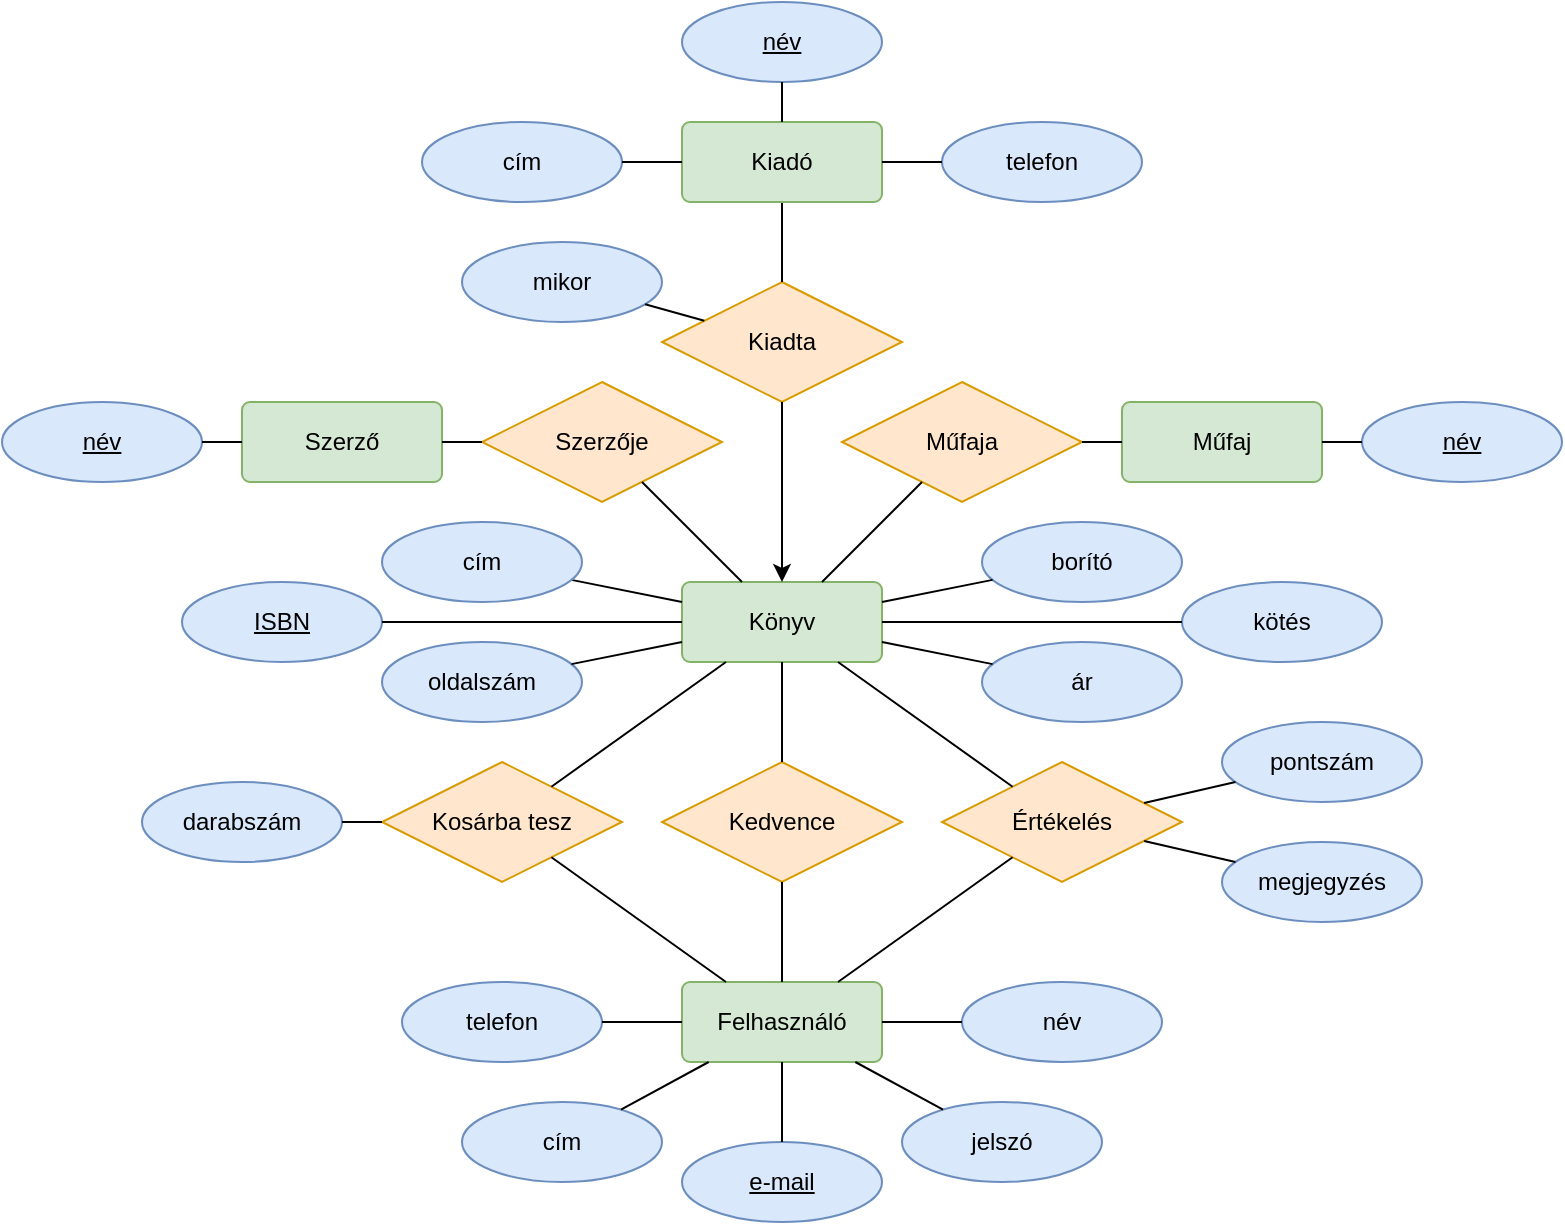 <mxfile version="21.0.2" type="device"><diagram name="Page-1" id="EUD1RMVGT54ZpeCcG9pt"><mxGraphModel dx="1095" dy="646" grid="1" gridSize="10" guides="1" tooltips="1" connect="1" arrows="1" fold="1" page="1" pageScale="1" pageWidth="850" pageHeight="1100" math="0" shadow="0"><root><mxCell id="0"/><mxCell id="1" parent="0"/><mxCell id="yTkqXm3WGxw-AF45YhVV-14" value="Könyv" style="rounded=1;arcSize=10;whiteSpace=wrap;html=1;align=center;fillColor=#d5e8d4;strokeColor=#82b366;" vertex="1" parent="1"><mxGeometry x="390" y="320" width="100" height="40" as="geometry"/></mxCell><mxCell id="yTkqXm3WGxw-AF45YhVV-17" value="Felhasználó" style="rounded=1;arcSize=10;whiteSpace=wrap;html=1;align=center;fillColor=#d5e8d4;strokeColor=#82b366;" vertex="1" parent="1"><mxGeometry x="390" y="520" width="100" height="40" as="geometry"/></mxCell><mxCell id="yTkqXm3WGxw-AF45YhVV-24" value="Kosárba tesz" style="shape=rhombus;perimeter=rhombusPerimeter;whiteSpace=wrap;html=1;align=center;fillColor=#ffe6cc;strokeColor=#d79b00;" vertex="1" parent="1"><mxGeometry x="240" y="410" width="120" height="60" as="geometry"/></mxCell><mxCell id="yTkqXm3WGxw-AF45YhVV-28" value="" style="endArrow=none;html=1;rounded=0;" edge="1" parent="1" source="yTkqXm3WGxw-AF45YhVV-17" target="yTkqXm3WGxw-AF45YhVV-24"><mxGeometry relative="1" as="geometry"><mxPoint x="390" y="510" as="sourcePoint"/><mxPoint x="550" y="510" as="targetPoint"/></mxGeometry></mxCell><mxCell id="yTkqXm3WGxw-AF45YhVV-29" value="" style="endArrow=none;html=1;rounded=0;" edge="1" parent="1" source="yTkqXm3WGxw-AF45YhVV-24" target="yTkqXm3WGxw-AF45YhVV-14"><mxGeometry relative="1" as="geometry"><mxPoint x="530" y="530" as="sourcePoint"/><mxPoint x="530" y="450" as="targetPoint"/></mxGeometry></mxCell><mxCell id="yTkqXm3WGxw-AF45YhVV-30" value="e-mail" style="ellipse;whiteSpace=wrap;html=1;align=center;fontStyle=4;fillColor=#dae8fc;strokeColor=#6c8ebf;" vertex="1" parent="1"><mxGeometry x="390" y="600" width="100" height="40" as="geometry"/></mxCell><mxCell id="yTkqXm3WGxw-AF45YhVV-31" value="telefon" style="ellipse;whiteSpace=wrap;html=1;align=center;fillColor=#dae8fc;strokeColor=#6c8ebf;" vertex="1" parent="1"><mxGeometry x="250" y="520" width="100" height="40" as="geometry"/></mxCell><mxCell id="yTkqXm3WGxw-AF45YhVV-34" value="név&lt;br&gt;" style="ellipse;whiteSpace=wrap;html=1;align=center;fillColor=#dae8fc;strokeColor=#6c8ebf;" vertex="1" parent="1"><mxGeometry x="530" y="520" width="100" height="40" as="geometry"/></mxCell><mxCell id="yTkqXm3WGxw-AF45YhVV-37" value="cím" style="ellipse;whiteSpace=wrap;html=1;align=center;fillColor=#dae8fc;strokeColor=#6c8ebf;" vertex="1" parent="1"><mxGeometry x="280" y="580" width="100" height="40" as="geometry"/></mxCell><mxCell id="yTkqXm3WGxw-AF45YhVV-38" value="jelszó" style="ellipse;whiteSpace=wrap;html=1;align=center;fillColor=#dae8fc;strokeColor=#6c8ebf;" vertex="1" parent="1"><mxGeometry x="500" y="580" width="100" height="40" as="geometry"/></mxCell><mxCell id="yTkqXm3WGxw-AF45YhVV-44" value="" style="endArrow=none;html=1;rounded=0;" edge="1" parent="1" source="yTkqXm3WGxw-AF45YhVV-31" target="yTkqXm3WGxw-AF45YhVV-17"><mxGeometry relative="1" as="geometry"><mxPoint x="230" y="450" as="sourcePoint"/><mxPoint x="390" y="450" as="targetPoint"/></mxGeometry></mxCell><mxCell id="yTkqXm3WGxw-AF45YhVV-45" value="" style="endArrow=none;html=1;rounded=0;" edge="1" parent="1" source="yTkqXm3WGxw-AF45YhVV-37" target="yTkqXm3WGxw-AF45YhVV-17"><mxGeometry relative="1" as="geometry"><mxPoint x="350" y="559.52" as="sourcePoint"/><mxPoint x="390" y="559.52" as="targetPoint"/></mxGeometry></mxCell><mxCell id="yTkqXm3WGxw-AF45YhVV-46" value="" style="endArrow=none;html=1;rounded=0;" edge="1" parent="1" source="yTkqXm3WGxw-AF45YhVV-34" target="yTkqXm3WGxw-AF45YhVV-17"><mxGeometry relative="1" as="geometry"><mxPoint x="390" y="600" as="sourcePoint"/><mxPoint x="433" y="576" as="targetPoint"/></mxGeometry></mxCell><mxCell id="yTkqXm3WGxw-AF45YhVV-47" value="" style="endArrow=none;html=1;rounded=0;" edge="1" parent="1" source="yTkqXm3WGxw-AF45YhVV-38" target="yTkqXm3WGxw-AF45YhVV-17"><mxGeometry relative="1" as="geometry"><mxPoint x="380" y="604" as="sourcePoint"/><mxPoint x="423" y="580" as="targetPoint"/></mxGeometry></mxCell><mxCell id="yTkqXm3WGxw-AF45YhVV-49" value="" style="endArrow=none;html=1;rounded=0;" edge="1" parent="1" source="yTkqXm3WGxw-AF45YhVV-30" target="yTkqXm3WGxw-AF45YhVV-17"><mxGeometry relative="1" as="geometry"><mxPoint x="530" y="594" as="sourcePoint"/><mxPoint x="487" y="570" as="targetPoint"/></mxGeometry></mxCell><mxCell id="yTkqXm3WGxw-AF45YhVV-53" value="" style="endArrow=none;html=1;rounded=0;" edge="1" parent="1" source="yTkqXm3WGxw-AF45YhVV-91" target="yTkqXm3WGxw-AF45YhVV-14"><mxGeometry relative="1" as="geometry"><mxPoint x="334.721" y="318.944" as="sourcePoint"/><mxPoint x="370" y="350" as="targetPoint"/></mxGeometry></mxCell><mxCell id="yTkqXm3WGxw-AF45YhVV-54" value="borító" style="ellipse;whiteSpace=wrap;html=1;align=center;fillColor=#dae8fc;strokeColor=#6c8ebf;" vertex="1" parent="1"><mxGeometry x="540" y="290" width="100" height="40" as="geometry"/></mxCell><mxCell id="yTkqXm3WGxw-AF45YhVV-55" value="Szerző" style="rounded=1;arcSize=10;whiteSpace=wrap;html=1;align=center;fillColor=#d5e8d4;strokeColor=#82b366;" vertex="1" parent="1"><mxGeometry x="170" y="230" width="100" height="40" as="geometry"/></mxCell><mxCell id="yTkqXm3WGxw-AF45YhVV-56" value="darabszám" style="ellipse;whiteSpace=wrap;html=1;align=center;fillColor=#dae8fc;strokeColor=#6c8ebf;" vertex="1" parent="1"><mxGeometry x="120" y="420" width="100" height="40" as="geometry"/></mxCell><mxCell id="yTkqXm3WGxw-AF45YhVV-57" value="" style="endArrow=none;html=1;rounded=0;" edge="1" parent="1" source="yTkqXm3WGxw-AF45YhVV-56" target="yTkqXm3WGxw-AF45YhVV-24"><mxGeometry relative="1" as="geometry"><mxPoint x="330" y="380" as="sourcePoint"/><mxPoint x="370" y="380" as="targetPoint"/></mxGeometry></mxCell><mxCell id="yTkqXm3WGxw-AF45YhVV-60" value="" style="endArrow=none;html=1;rounded=0;" edge="1" parent="1" source="yTkqXm3WGxw-AF45YhVV-54" target="yTkqXm3WGxw-AF45YhVV-14"><mxGeometry relative="1" as="geometry"><mxPoint x="330" y="430" as="sourcePoint"/><mxPoint x="490" y="430" as="targetPoint"/></mxGeometry></mxCell><mxCell id="yTkqXm3WGxw-AF45YhVV-61" value="Szerzője" style="shape=rhombus;perimeter=rhombusPerimeter;whiteSpace=wrap;html=1;align=center;fillColor=#ffe6cc;strokeColor=#d79b00;" vertex="1" parent="1"><mxGeometry x="290" y="220" width="120" height="60" as="geometry"/></mxCell><mxCell id="yTkqXm3WGxw-AF45YhVV-66" value="" style="endArrow=none;html=1;rounded=0;" edge="1" parent="1" source="yTkqXm3WGxw-AF45YhVV-55" target="yTkqXm3WGxw-AF45YhVV-61"><mxGeometry relative="1" as="geometry"><mxPoint x="480" y="210" as="sourcePoint"/><mxPoint x="640" y="210" as="targetPoint"/></mxGeometry></mxCell><mxCell id="yTkqXm3WGxw-AF45YhVV-67" value="" style="endArrow=none;html=1;rounded=0;" edge="1" parent="1" source="yTkqXm3WGxw-AF45YhVV-61" target="yTkqXm3WGxw-AF45YhVV-14"><mxGeometry relative="1" as="geometry"><mxPoint x="530" y="260" as="sourcePoint"/><mxPoint x="530" y="290" as="targetPoint"/></mxGeometry></mxCell><mxCell id="yTkqXm3WGxw-AF45YhVV-69" value="név" style="ellipse;whiteSpace=wrap;html=1;align=center;fontStyle=4;fillColor=#dae8fc;strokeColor=#6c8ebf;" vertex="1" parent="1"><mxGeometry x="50" y="230" width="100" height="40" as="geometry"/></mxCell><mxCell id="yTkqXm3WGxw-AF45YhVV-71" value="Műfaja" style="shape=rhombus;perimeter=rhombusPerimeter;whiteSpace=wrap;html=1;align=center;fillColor=#ffe6cc;strokeColor=#d79b00;" vertex="1" parent="1"><mxGeometry x="470" y="220" width="120" height="60" as="geometry"/></mxCell><mxCell id="yTkqXm3WGxw-AF45YhVV-72" value="" style="endArrow=none;html=1;rounded=0;" edge="1" parent="1" source="yTkqXm3WGxw-AF45YhVV-55" target="yTkqXm3WGxw-AF45YhVV-69"><mxGeometry relative="1" as="geometry"><mxPoint x="480" y="270" as="sourcePoint"/><mxPoint x="480" y="320" as="targetPoint"/></mxGeometry></mxCell><mxCell id="yTkqXm3WGxw-AF45YhVV-73" value="" style="endArrow=none;html=1;rounded=0;" edge="1" parent="1" source="yTkqXm3WGxw-AF45YhVV-71" target="yTkqXm3WGxw-AF45YhVV-14"><mxGeometry relative="1" as="geometry"><mxPoint x="460" y="290" as="sourcePoint"/><mxPoint x="470" y="340" as="targetPoint"/></mxGeometry></mxCell><mxCell id="yTkqXm3WGxw-AF45YhVV-75" value="Műfaj" style="rounded=1;arcSize=10;whiteSpace=wrap;html=1;align=center;fillColor=#d5e8d4;strokeColor=#82b366;" vertex="1" parent="1"><mxGeometry x="610" y="230" width="100" height="40" as="geometry"/></mxCell><mxCell id="yTkqXm3WGxw-AF45YhVV-76" value="" style="endArrow=none;html=1;rounded=0;" edge="1" parent="1" source="yTkqXm3WGxw-AF45YhVV-75" target="yTkqXm3WGxw-AF45YhVV-71"><mxGeometry relative="1" as="geometry"><mxPoint x="670" y="379.71" as="sourcePoint"/><mxPoint x="640" y="379.71" as="targetPoint"/></mxGeometry></mxCell><mxCell id="yTkqXm3WGxw-AF45YhVV-77" value="név" style="ellipse;whiteSpace=wrap;html=1;align=center;fontStyle=4;fillColor=#dae8fc;strokeColor=#6c8ebf;" vertex="1" parent="1"><mxGeometry x="730" y="230" width="100" height="40" as="geometry"/></mxCell><mxCell id="yTkqXm3WGxw-AF45YhVV-78" value="" style="endArrow=none;html=1;rounded=0;" edge="1" parent="1" source="yTkqXm3WGxw-AF45YhVV-75" target="yTkqXm3WGxw-AF45YhVV-77"><mxGeometry relative="1" as="geometry"><mxPoint x="560" y="180" as="sourcePoint"/><mxPoint x="470" y="280" as="targetPoint"/></mxGeometry></mxCell><mxCell id="yTkqXm3WGxw-AF45YhVV-80" value="Kedvence" style="shape=rhombus;perimeter=rhombusPerimeter;whiteSpace=wrap;html=1;align=center;fillColor=#ffe6cc;strokeColor=#d79b00;" vertex="1" parent="1"><mxGeometry x="380" y="410" width="120" height="60" as="geometry"/></mxCell><mxCell id="yTkqXm3WGxw-AF45YhVV-81" value="" style="endArrow=none;html=1;rounded=0;" edge="1" parent="1" source="yTkqXm3WGxw-AF45YhVV-17" target="yTkqXm3WGxw-AF45YhVV-80"><mxGeometry relative="1" as="geometry"><mxPoint x="320" y="430" as="sourcePoint"/><mxPoint x="480" y="430" as="targetPoint"/></mxGeometry></mxCell><mxCell id="yTkqXm3WGxw-AF45YhVV-82" value="" style="endArrow=none;html=1;rounded=0;" edge="1" parent="1" source="yTkqXm3WGxw-AF45YhVV-14" target="yTkqXm3WGxw-AF45YhVV-80"><mxGeometry relative="1" as="geometry"><mxPoint x="320" y="430" as="sourcePoint"/><mxPoint x="480" y="430" as="targetPoint"/></mxGeometry></mxCell><mxCell id="yTkqXm3WGxw-AF45YhVV-83" value="Értékelés" style="shape=rhombus;perimeter=rhombusPerimeter;whiteSpace=wrap;html=1;align=center;fillColor=#ffe6cc;strokeColor=#d79b00;" vertex="1" parent="1"><mxGeometry x="520" y="410" width="120" height="60" as="geometry"/></mxCell><mxCell id="yTkqXm3WGxw-AF45YhVV-84" value="pontszám" style="ellipse;whiteSpace=wrap;html=1;align=center;fillColor=#dae8fc;strokeColor=#6c8ebf;" vertex="1" parent="1"><mxGeometry x="660" y="390" width="100" height="40" as="geometry"/></mxCell><mxCell id="yTkqXm3WGxw-AF45YhVV-85" value="" style="endArrow=none;html=1;rounded=0;" edge="1" parent="1" source="yTkqXm3WGxw-AF45YhVV-84" target="yTkqXm3WGxw-AF45YhVV-83"><mxGeometry relative="1" as="geometry"><mxPoint x="650" y="380" as="sourcePoint"/><mxPoint x="690" y="380" as="targetPoint"/></mxGeometry></mxCell><mxCell id="yTkqXm3WGxw-AF45YhVV-86" value="" style="endArrow=none;html=1;rounded=0;" edge="1" parent="1" source="yTkqXm3WGxw-AF45YhVV-17" target="yTkqXm3WGxw-AF45YhVV-83"><mxGeometry relative="1" as="geometry"><mxPoint x="380" y="420" as="sourcePoint"/><mxPoint x="540" y="420" as="targetPoint"/></mxGeometry></mxCell><mxCell id="yTkqXm3WGxw-AF45YhVV-87" value="" style="endArrow=none;html=1;rounded=0;" edge="1" parent="1" source="yTkqXm3WGxw-AF45YhVV-14" target="yTkqXm3WGxw-AF45YhVV-83"><mxGeometry relative="1" as="geometry"><mxPoint x="380" y="420" as="sourcePoint"/><mxPoint x="540" y="420" as="targetPoint"/></mxGeometry></mxCell><mxCell id="yTkqXm3WGxw-AF45YhVV-88" value="ár" style="ellipse;whiteSpace=wrap;html=1;align=center;fillColor=#dae8fc;strokeColor=#6c8ebf;" vertex="1" parent="1"><mxGeometry x="540" y="350" width="100" height="40" as="geometry"/></mxCell><mxCell id="yTkqXm3WGxw-AF45YhVV-90" value="" style="endArrow=none;html=1;rounded=0;" edge="1" parent="1" source="yTkqXm3WGxw-AF45YhVV-14" target="yTkqXm3WGxw-AF45YhVV-88"><mxGeometry relative="1" as="geometry"><mxPoint x="410" y="320" as="sourcePoint"/><mxPoint x="570" y="320" as="targetPoint"/></mxGeometry></mxCell><mxCell id="yTkqXm3WGxw-AF45YhVV-91" value="cím" style="ellipse;whiteSpace=wrap;html=1;align=center;fillColor=#dae8fc;strokeColor=#6c8ebf;" vertex="1" parent="1"><mxGeometry x="240" y="290" width="100" height="40" as="geometry"/></mxCell><mxCell id="yTkqXm3WGxw-AF45YhVV-93" value="Kiadta" style="shape=rhombus;perimeter=rhombusPerimeter;whiteSpace=wrap;html=1;align=center;fillColor=#ffe6cc;strokeColor=#d79b00;" vertex="1" parent="1"><mxGeometry x="380" y="170" width="120" height="60" as="geometry"/></mxCell><mxCell id="yTkqXm3WGxw-AF45YhVV-95" value="" style="endArrow=classic;html=1;rounded=0;startArrow=none;startFill=0;endFill=1;" edge="1" parent="1" source="yTkqXm3WGxw-AF45YhVV-93" target="yTkqXm3WGxw-AF45YhVV-14"><mxGeometry relative="1" as="geometry"><mxPoint x="512" y="281" as="sourcePoint"/><mxPoint x="468" y="330" as="targetPoint"/></mxGeometry></mxCell><mxCell id="yTkqXm3WGxw-AF45YhVV-96" value="oldalszám" style="ellipse;whiteSpace=wrap;html=1;align=center;fillColor=#dae8fc;strokeColor=#6c8ebf;" vertex="1" parent="1"><mxGeometry x="240" y="350" width="100" height="40" as="geometry"/></mxCell><mxCell id="yTkqXm3WGxw-AF45YhVV-97" value="" style="endArrow=none;html=1;rounded=0;" edge="1" parent="1" source="yTkqXm3WGxw-AF45YhVV-96" target="yTkqXm3WGxw-AF45YhVV-14"><mxGeometry relative="1" as="geometry"><mxPoint x="335" y="328" as="sourcePoint"/><mxPoint x="400" y="341" as="targetPoint"/></mxGeometry></mxCell><mxCell id="yTkqXm3WGxw-AF45YhVV-102" value="" style="endArrow=none;html=1;rounded=0;" edge="1" parent="1" source="yTkqXm3WGxw-AF45YhVV-107" target="yTkqXm3WGxw-AF45YhVV-93"><mxGeometry relative="1" as="geometry"><mxPoint x="440" y="110" as="sourcePoint"/><mxPoint x="348" y="241" as="targetPoint"/></mxGeometry></mxCell><mxCell id="yTkqXm3WGxw-AF45YhVV-107" value="Kiadó" style="rounded=1;arcSize=10;whiteSpace=wrap;html=1;align=center;fillColor=#d5e8d4;strokeColor=#82b366;" vertex="1" parent="1"><mxGeometry x="390" y="90" width="100" height="40" as="geometry"/></mxCell><mxCell id="yTkqXm3WGxw-AF45YhVV-109" value="név" style="ellipse;whiteSpace=wrap;html=1;align=center;fontStyle=4;fillColor=#dae8fc;strokeColor=#6c8ebf;" vertex="1" parent="1"><mxGeometry x="390" y="30" width="100" height="40" as="geometry"/></mxCell><mxCell id="yTkqXm3WGxw-AF45YhVV-110" value="telefon" style="ellipse;whiteSpace=wrap;html=1;align=center;fillColor=#dae8fc;strokeColor=#6c8ebf;" vertex="1" parent="1"><mxGeometry x="520" y="90" width="100" height="40" as="geometry"/></mxCell><mxCell id="yTkqXm3WGxw-AF45YhVV-111" value="cím" style="ellipse;whiteSpace=wrap;html=1;align=center;fillColor=#dae8fc;strokeColor=#6c8ebf;" vertex="1" parent="1"><mxGeometry x="260" y="90" width="100" height="40" as="geometry"/></mxCell><mxCell id="yTkqXm3WGxw-AF45YhVV-112" value="" style="endArrow=none;html=1;rounded=0;" edge="1" parent="1" source="yTkqXm3WGxw-AF45YhVV-110" target="yTkqXm3WGxw-AF45YhVV-107"><mxGeometry relative="1" as="geometry"><mxPoint x="450" y="140" as="sourcePoint"/><mxPoint x="450" y="180" as="targetPoint"/></mxGeometry></mxCell><mxCell id="yTkqXm3WGxw-AF45YhVV-113" value="" style="endArrow=none;html=1;rounded=0;" edge="1" parent="1" source="yTkqXm3WGxw-AF45YhVV-109" target="yTkqXm3WGxw-AF45YhVV-107"><mxGeometry relative="1" as="geometry"><mxPoint x="511" y="86" as="sourcePoint"/><mxPoint x="486" y="100" as="targetPoint"/></mxGeometry></mxCell><mxCell id="yTkqXm3WGxw-AF45YhVV-114" value="" style="endArrow=none;html=1;rounded=0;" edge="1" parent="1" source="yTkqXm3WGxw-AF45YhVV-111" target="yTkqXm3WGxw-AF45YhVV-107"><mxGeometry relative="1" as="geometry"><mxPoint x="450" y="60" as="sourcePoint"/><mxPoint x="450" y="100" as="targetPoint"/></mxGeometry></mxCell><mxCell id="yTkqXm3WGxw-AF45YhVV-115" value="megjegyzés" style="ellipse;whiteSpace=wrap;html=1;align=center;fillColor=#dae8fc;strokeColor=#6c8ebf;" vertex="1" parent="1"><mxGeometry x="660" y="450" width="100" height="40" as="geometry"/></mxCell><mxCell id="yTkqXm3WGxw-AF45YhVV-117" value="" style="endArrow=none;html=1;rounded=0;" edge="1" parent="1" source="yTkqXm3WGxw-AF45YhVV-115" target="yTkqXm3WGxw-AF45YhVV-83"><mxGeometry relative="1" as="geometry"><mxPoint x="676" y="430" as="sourcePoint"/><mxPoint x="631" y="441" as="targetPoint"/></mxGeometry></mxCell><mxCell id="yTkqXm3WGxw-AF45YhVV-118" style="edgeStyle=orthogonalEdgeStyle;rounded=0;orthogonalLoop=1;jettySize=auto;html=1;exitX=0.5;exitY=1;exitDx=0;exitDy=0;" edge="1" parent="1" source="yTkqXm3WGxw-AF45YhVV-75" target="yTkqXm3WGxw-AF45YhVV-75"><mxGeometry relative="1" as="geometry"/></mxCell><mxCell id="yTkqXm3WGxw-AF45YhVV-120" value="mikor" style="ellipse;whiteSpace=wrap;html=1;align=center;fillColor=#dae8fc;strokeColor=#6c8ebf;" vertex="1" parent="1"><mxGeometry x="280" y="150" width="100" height="40" as="geometry"/></mxCell><mxCell id="yTkqXm3WGxw-AF45YhVV-122" value="" style="endArrow=none;html=1;rounded=0;" edge="1" parent="1" source="yTkqXm3WGxw-AF45YhVV-120" target="yTkqXm3WGxw-AF45YhVV-93"><mxGeometry relative="1" as="geometry"><mxPoint x="370" y="120" as="sourcePoint"/><mxPoint x="400" y="120" as="targetPoint"/></mxGeometry></mxCell><mxCell id="yTkqXm3WGxw-AF45YhVV-124" value="&lt;u&gt;ISBN&lt;/u&gt;" style="ellipse;whiteSpace=wrap;html=1;align=center;fillColor=#dae8fc;strokeColor=#6c8ebf;" vertex="1" parent="1"><mxGeometry x="140" y="320" width="100" height="40" as="geometry"/></mxCell><mxCell id="yTkqXm3WGxw-AF45YhVV-125" value="" style="endArrow=none;html=1;rounded=0;" edge="1" parent="1" source="yTkqXm3WGxw-AF45YhVV-124" target="yTkqXm3WGxw-AF45YhVV-14"><mxGeometry relative="1" as="geometry"><mxPoint x="310" y="340" as="sourcePoint"/><mxPoint x="470" y="340" as="targetPoint"/></mxGeometry></mxCell><mxCell id="yTkqXm3WGxw-AF45YhVV-126" value="kötés" style="ellipse;whiteSpace=wrap;html=1;align=center;fillColor=#dae8fc;strokeColor=#6c8ebf;" vertex="1" parent="1"><mxGeometry x="640" y="320" width="100" height="40" as="geometry"/></mxCell><mxCell id="yTkqXm3WGxw-AF45YhVV-127" value="" style="endArrow=none;html=1;rounded=0;" edge="1" parent="1" source="yTkqXm3WGxw-AF45YhVV-14" target="yTkqXm3WGxw-AF45YhVV-126"><mxGeometry relative="1" as="geometry"><mxPoint x="540" y="340" as="sourcePoint"/><mxPoint x="400" y="350" as="targetPoint"/></mxGeometry></mxCell></root></mxGraphModel></diagram></mxfile>